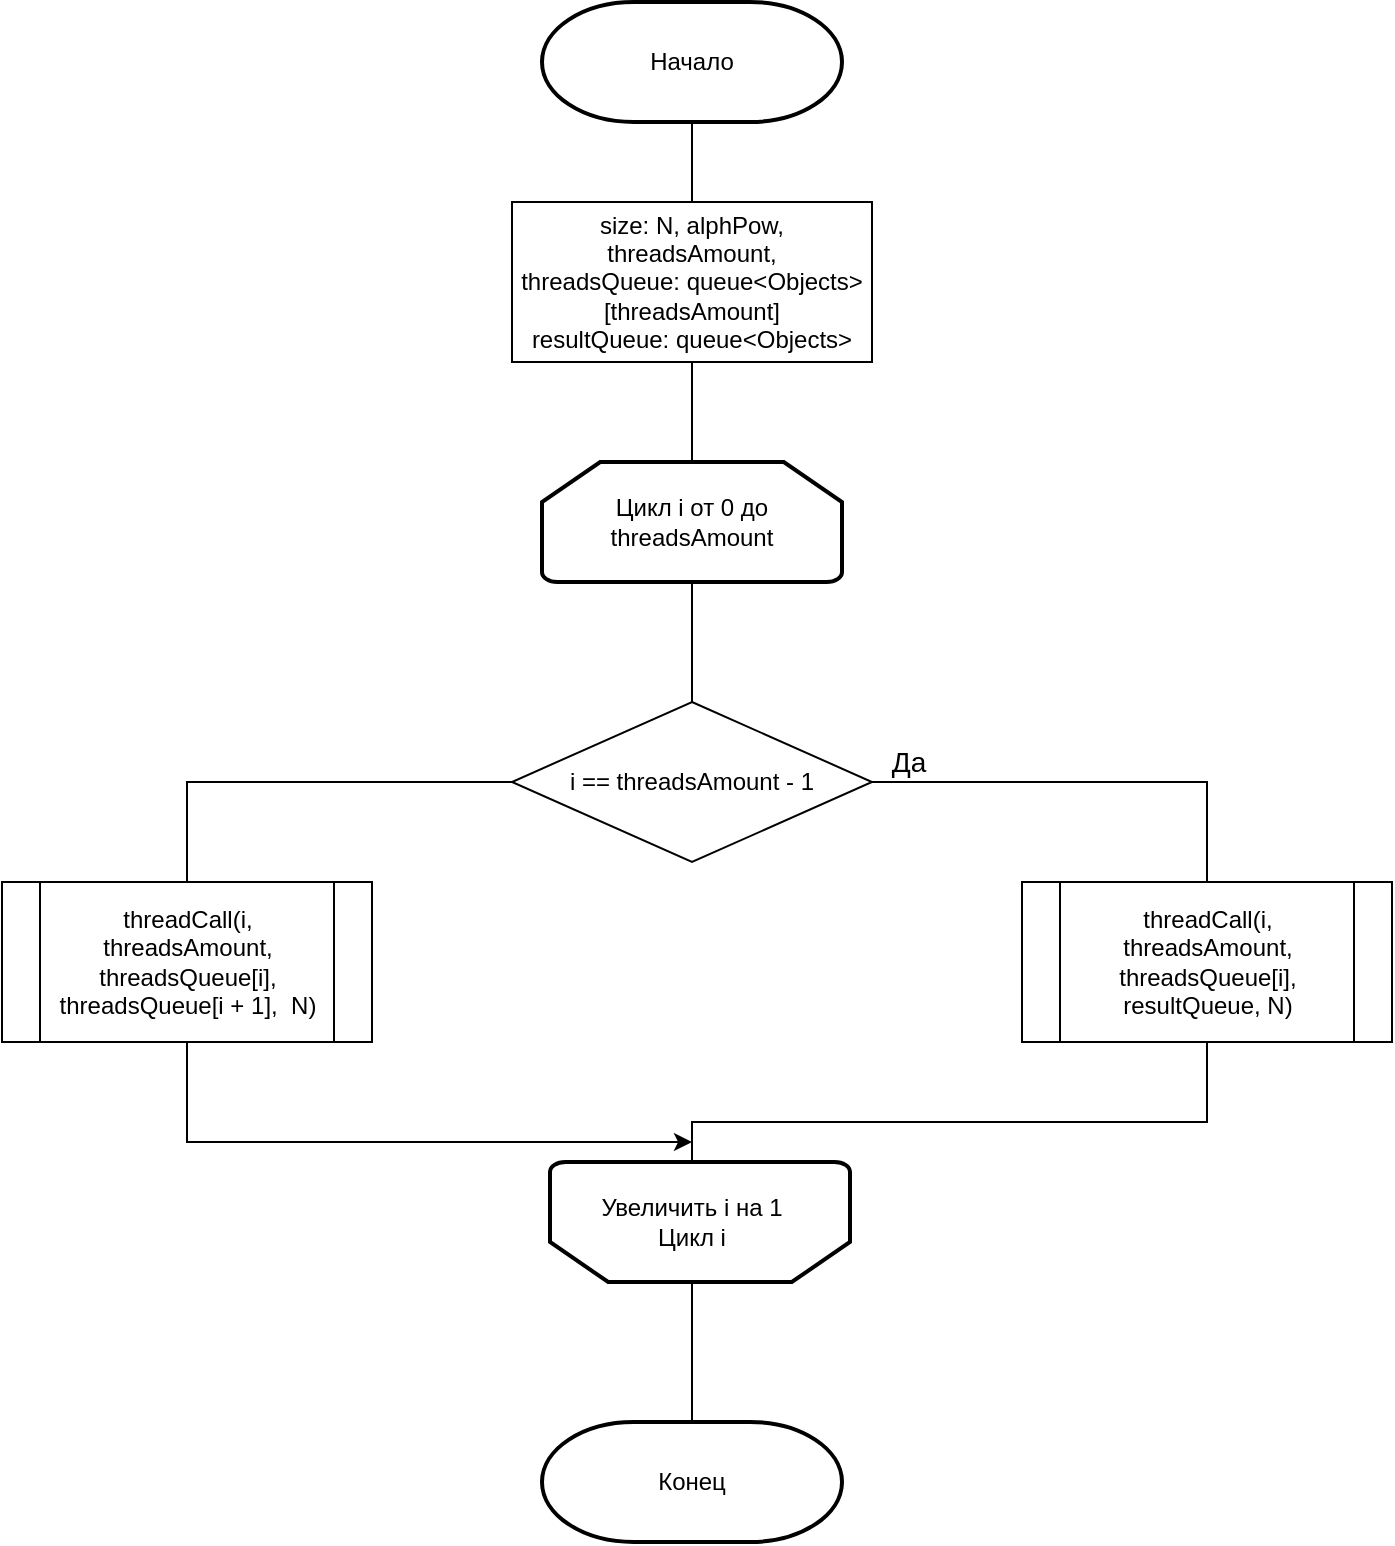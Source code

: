 <mxfile version="13.7.3" type="device"><diagram id="vJbb32sI0LrJcusep4TQ" name="Страница 1"><mxGraphModel dx="1339" dy="903" grid="1" gridSize="10" guides="1" tooltips="1" connect="1" arrows="1" fold="1" page="1" pageScale="1" pageWidth="827" pageHeight="1169" math="0" shadow="0"><root><mxCell id="0"/><mxCell id="1" parent="0"/><mxCell id="laYNh87qoUe24_L2HdF9-1" value="Начало" style="strokeWidth=2;html=1;shape=mxgraph.flowchart.terminator;whiteSpace=wrap;" parent="1" vertex="1"><mxGeometry x="330" y="260" width="150" height="60" as="geometry"/></mxCell><mxCell id="laYNh87qoUe24_L2HdF9-2" value="Цикл i от 0 до threadsAmount" style="strokeWidth=2;html=1;shape=mxgraph.flowchart.loop_limit;whiteSpace=wrap;labelBackgroundColor=none;" parent="1" vertex="1"><mxGeometry x="330" y="490" width="150" height="60" as="geometry"/></mxCell><mxCell id="laYNh87qoUe24_L2HdF9-3" value="" style="strokeWidth=2;html=1;shape=mxgraph.flowchart.loop_limit;whiteSpace=wrap;labelBackgroundColor=none;rotation=-180;align=center;" parent="1" vertex="1"><mxGeometry x="334" y="840" width="150" height="60" as="geometry"/></mxCell><mxCell id="laYNh87qoUe24_L2HdF9-4" value="Увеличить i на 1&lt;br&gt;Цикл i" style="text;html=1;strokeColor=none;fillColor=none;align=center;verticalAlign=middle;whiteSpace=wrap;rounded=0;labelBackgroundColor=none;" parent="1" vertex="1"><mxGeometry x="325" y="840" width="160" height="60" as="geometry"/></mxCell><mxCell id="laYNh87qoUe24_L2HdF9-5" value="&lt;font style=&quot;font-size: 12px&quot;&gt;size: N, alphPow, threadsAmount,&lt;br&gt;threadsQueue: queue&amp;lt;Objects&amp;gt;[threadsAmount]&lt;br&gt;resultQueue:&amp;nbsp;&lt;/font&gt;queue&amp;lt;Objects&amp;gt;" style="rounded=0;whiteSpace=wrap;html=1;labelBackgroundColor=none;" parent="1" vertex="1"><mxGeometry x="315" y="360" width="180" height="80" as="geometry"/></mxCell><mxCell id="laYNh87qoUe24_L2HdF9-9" value="" style="endArrow=none;html=1;entryX=0.5;entryY=1;entryDx=0;entryDy=0;entryPerimeter=0;exitX=0.5;exitY=0;exitDx=0;exitDy=0;" parent="1" source="laYNh87qoUe24_L2HdF9-5" target="laYNh87qoUe24_L2HdF9-1" edge="1"><mxGeometry width="50" height="50" relative="1" as="geometry"><mxPoint x="400" y="570" as="sourcePoint"/><mxPoint x="450" y="520" as="targetPoint"/></mxGeometry></mxCell><mxCell id="laYNh87qoUe24_L2HdF9-10" value="" style="endArrow=none;html=1;exitX=0.5;exitY=1;exitDx=0;exitDy=0;entryX=0.5;entryY=0;entryDx=0;entryDy=0;entryPerimeter=0;" parent="1" source="laYNh87qoUe24_L2HdF9-5" target="laYNh87qoUe24_L2HdF9-2" edge="1"><mxGeometry width="50" height="50" relative="1" as="geometry"><mxPoint x="390" y="480" as="sourcePoint"/><mxPoint x="440" y="430" as="targetPoint"/></mxGeometry></mxCell><mxCell id="laYNh87qoUe24_L2HdF9-12" value="" style="endArrow=none;html=1;entryX=0.5;entryY=1;entryDx=0;entryDy=0;entryPerimeter=0;exitX=0.5;exitY=0;exitDx=0;exitDy=0;" parent="1" target="laYNh87qoUe24_L2HdF9-2" edge="1"><mxGeometry width="50" height="50" relative="1" as="geometry"><mxPoint x="405" y="610.0" as="sourcePoint"/><mxPoint x="440" y="560" as="targetPoint"/></mxGeometry></mxCell><mxCell id="laYNh87qoUe24_L2HdF9-14" value="" style="endArrow=none;html=1;entryX=0.5;entryY=1;entryDx=0;entryDy=0;exitX=0.5;exitY=0;exitDx=0;exitDy=0;" parent="1" target="laYNh87qoUe24_L2HdF9-4" edge="1"><mxGeometry width="50" height="50" relative="1" as="geometry"><mxPoint x="405" y="980" as="sourcePoint"/><mxPoint x="460" y="990" as="targetPoint"/></mxGeometry></mxCell><mxCell id="laYNh87qoUe24_L2HdF9-15" value="Конец" style="strokeWidth=2;html=1;shape=mxgraph.flowchart.terminator;whiteSpace=wrap;" parent="1" vertex="1"><mxGeometry x="330" y="970" width="150" height="60" as="geometry"/></mxCell><mxCell id="4-24HSYD_M7FaasAlRES-7" style="edgeStyle=orthogonalEdgeStyle;rounded=0;orthogonalLoop=1;jettySize=auto;html=1;exitX=0.5;exitY=1;exitDx=0;exitDy=0;entryX=0.5;entryY=0;entryDx=0;entryDy=0;fontSize=14;endArrow=none;endFill=0;" edge="1" parent="1" source="laYNh87qoUe24_L2HdF9-20" target="laYNh87qoUe24_L2HdF9-4"><mxGeometry relative="1" as="geometry"><Array as="points"><mxPoint x="663" y="820"/><mxPoint x="405" y="820"/></Array></mxGeometry></mxCell><mxCell id="laYNh87qoUe24_L2HdF9-20" value="threadCall(i, threadsAmount, threadsQueue[i], resultQueue, N)" style="shape=process;whiteSpace=wrap;html=1;backgroundOutline=1;" parent="1" vertex="1"><mxGeometry x="570" y="700" width="185" height="80" as="geometry"/></mxCell><mxCell id="4-24HSYD_M7FaasAlRES-4" style="edgeStyle=orthogonalEdgeStyle;rounded=0;orthogonalLoop=1;jettySize=auto;html=1;exitX=1;exitY=0.5;exitDx=0;exitDy=0;endArrow=none;endFill=0;" edge="1" parent="1" source="4-24HSYD_M7FaasAlRES-1" target="laYNh87qoUe24_L2HdF9-20"><mxGeometry relative="1" as="geometry"/></mxCell><mxCell id="4-24HSYD_M7FaasAlRES-6" value="&lt;font style=&quot;font-size: 14px;&quot;&gt;Да&lt;/font&gt;" style="edgeLabel;html=1;align=center;verticalAlign=middle;resizable=0;points=[];fontSize=14;" vertex="1" connectable="0" parent="4-24HSYD_M7FaasAlRES-4"><mxGeometry x="-0.84" y="2" relative="1" as="geometry"><mxPoint y="-8" as="offset"/></mxGeometry></mxCell><mxCell id="4-24HSYD_M7FaasAlRES-5" style="edgeStyle=orthogonalEdgeStyle;rounded=0;orthogonalLoop=1;jettySize=auto;html=1;exitX=0;exitY=0.5;exitDx=0;exitDy=0;entryX=0.5;entryY=0;entryDx=0;entryDy=0;endArrow=none;endFill=0;" edge="1" parent="1" source="4-24HSYD_M7FaasAlRES-1" target="4-24HSYD_M7FaasAlRES-3"><mxGeometry relative="1" as="geometry"/></mxCell><mxCell id="4-24HSYD_M7FaasAlRES-1" value="i == threadsAmount - 1" style="rhombus;whiteSpace=wrap;html=1;" vertex="1" parent="1"><mxGeometry x="315" y="610" width="180" height="80" as="geometry"/></mxCell><mxCell id="4-24HSYD_M7FaasAlRES-8" style="edgeStyle=orthogonalEdgeStyle;rounded=0;orthogonalLoop=1;jettySize=auto;html=1;exitX=0.5;exitY=1;exitDx=0;exitDy=0;fontSize=14;" edge="1" parent="1" source="4-24HSYD_M7FaasAlRES-3"><mxGeometry relative="1" as="geometry"><mxPoint x="405" y="830" as="targetPoint"/><Array as="points"><mxPoint x="153" y="830"/></Array></mxGeometry></mxCell><mxCell id="4-24HSYD_M7FaasAlRES-3" value="threadCall(i, threadsAmount, threadsQueue[i], threadsQueue[i + 1],&amp;nbsp;&amp;nbsp;N)" style="shape=process;whiteSpace=wrap;html=1;backgroundOutline=1;" vertex="1" parent="1"><mxGeometry x="60" y="700" width="185" height="80" as="geometry"/></mxCell></root></mxGraphModel></diagram></mxfile>